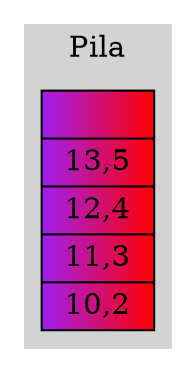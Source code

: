 digraph D{
rankdir=TB;
labelloc="t";
subgraph cluster_0{
style=filled;
color = lightgrey;
node[shape=record,style = filled, fillcolor = "purple:red"];
node_GP[shape = record 
label="{
 |
13,5|
12,4|
11,3|
10,2}"
];
label = "Pila";
}
}

